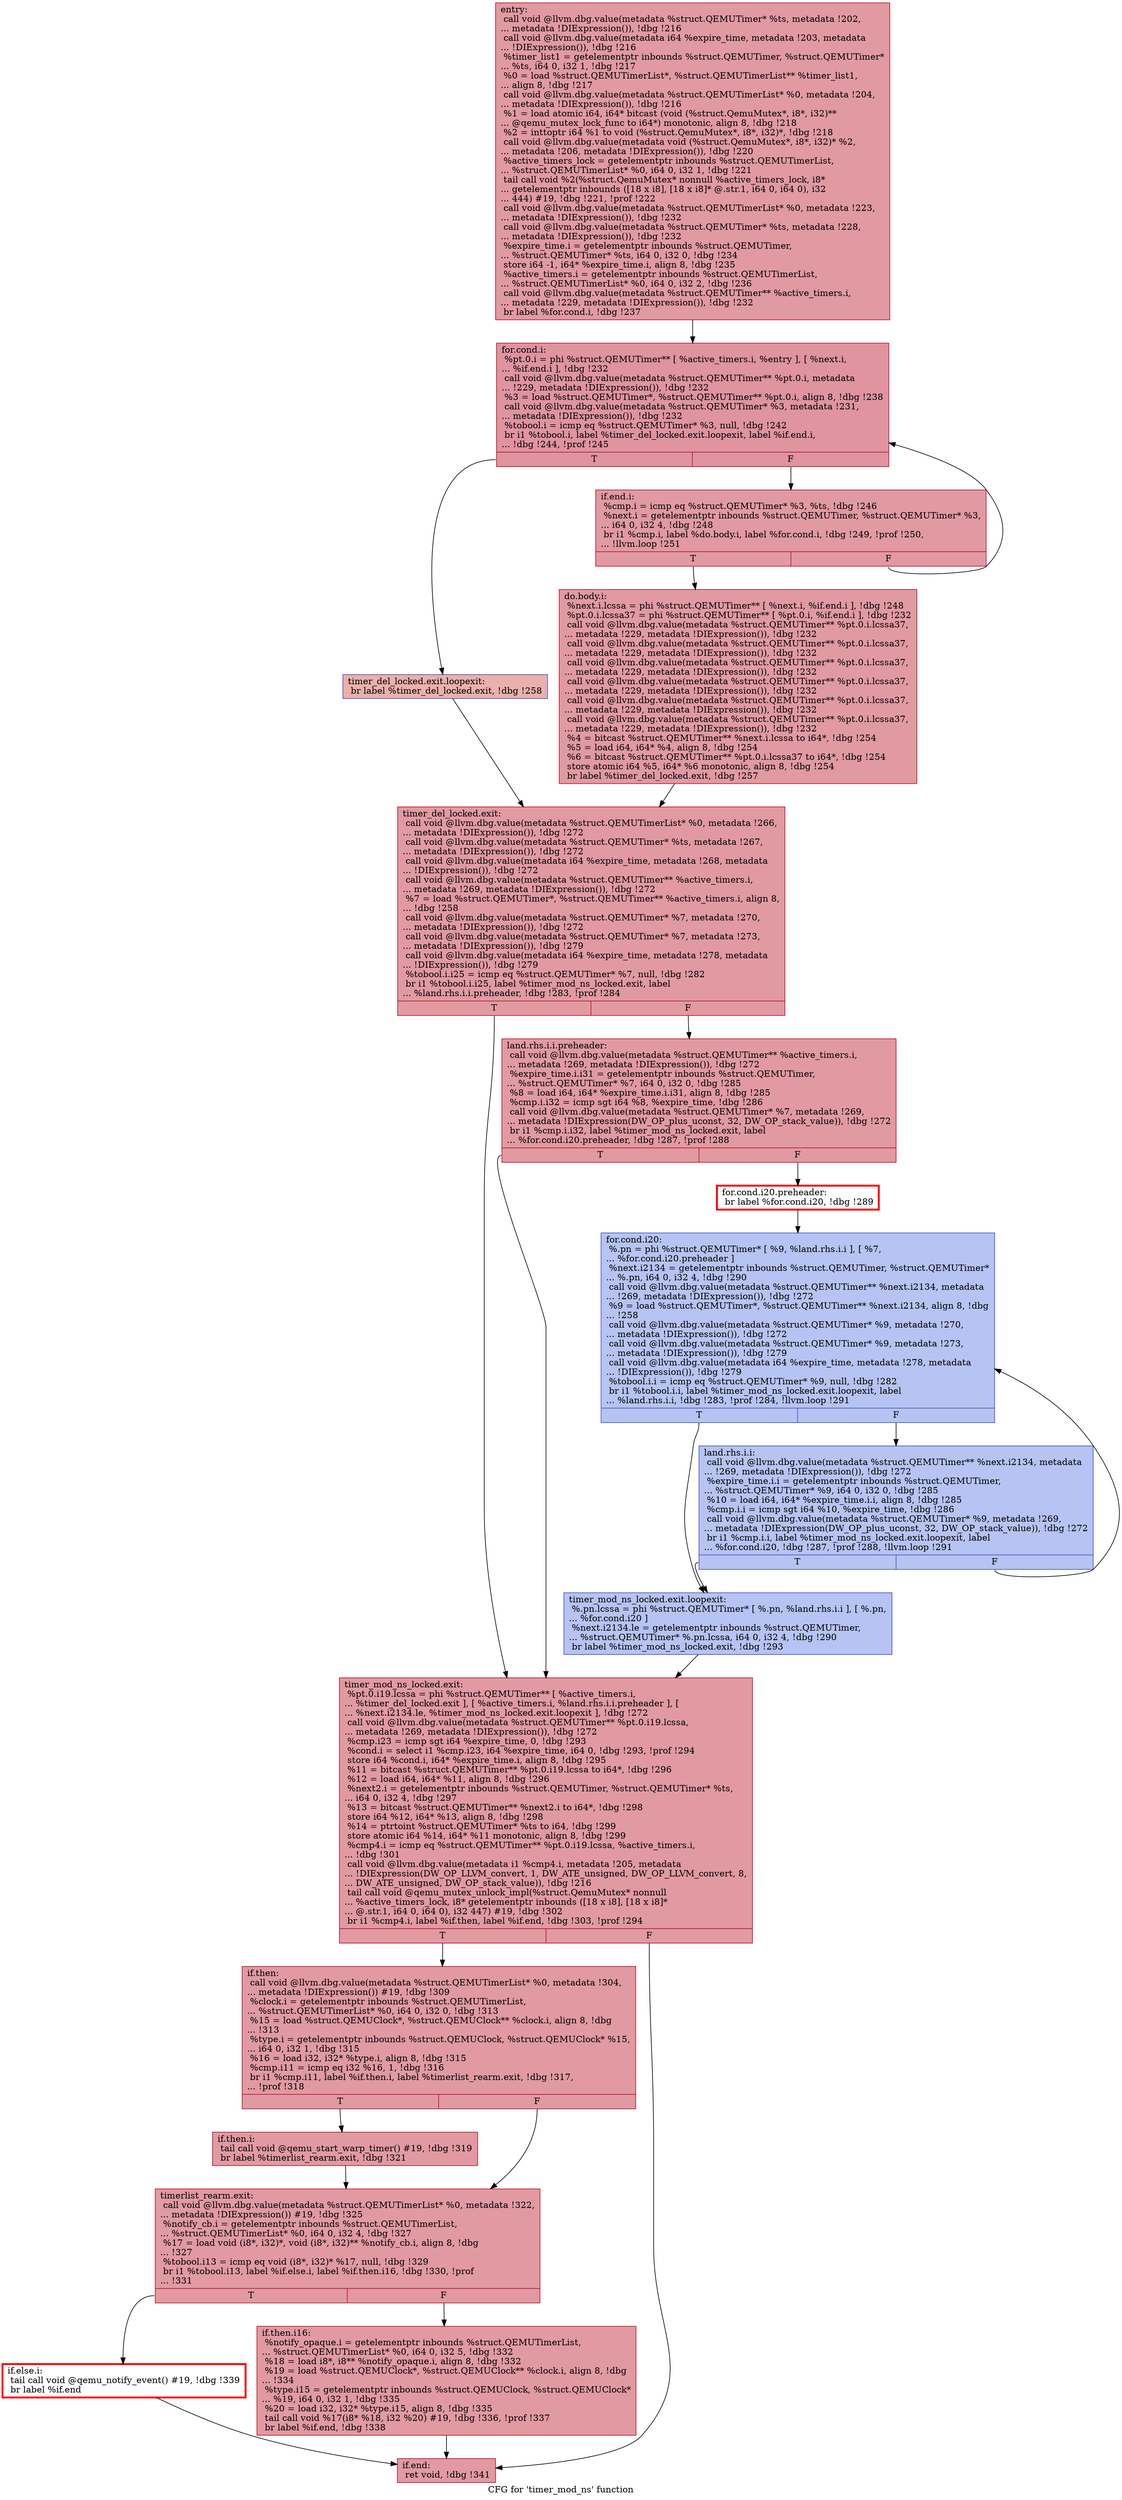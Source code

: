 digraph "CFG for 'timer_mod_ns' function" {
	label="CFG for 'timer_mod_ns' function";

	Node0x55757a7f88a0 [shape=record,color="#b70d28ff", style=filled, fillcolor="#bb1b2c70",label="{entry:\l  call void @llvm.dbg.value(metadata %struct.QEMUTimer* %ts, metadata !202,\l... metadata !DIExpression()), !dbg !216\l  call void @llvm.dbg.value(metadata i64 %expire_time, metadata !203, metadata\l... !DIExpression()), !dbg !216\l  %timer_list1 = getelementptr inbounds %struct.QEMUTimer, %struct.QEMUTimer*\l... %ts, i64 0, i32 1, !dbg !217\l  %0 = load %struct.QEMUTimerList*, %struct.QEMUTimerList** %timer_list1,\l... align 8, !dbg !217\l  call void @llvm.dbg.value(metadata %struct.QEMUTimerList* %0, metadata !204,\l... metadata !DIExpression()), !dbg !216\l  %1 = load atomic i64, i64* bitcast (void (%struct.QemuMutex*, i8*, i32)**\l... @qemu_mutex_lock_func to i64*) monotonic, align 8, !dbg !218\l  %2 = inttoptr i64 %1 to void (%struct.QemuMutex*, i8*, i32)*, !dbg !218\l  call void @llvm.dbg.value(metadata void (%struct.QemuMutex*, i8*, i32)* %2,\l... metadata !206, metadata !DIExpression()), !dbg !220\l  %active_timers_lock = getelementptr inbounds %struct.QEMUTimerList,\l... %struct.QEMUTimerList* %0, i64 0, i32 1, !dbg !221\l  tail call void %2(%struct.QemuMutex* nonnull %active_timers_lock, i8*\l... getelementptr inbounds ([18 x i8], [18 x i8]* @.str.1, i64 0, i64 0), i32\l... 444) #19, !dbg !221, !prof !222\l  call void @llvm.dbg.value(metadata %struct.QEMUTimerList* %0, metadata !223,\l... metadata !DIExpression()), !dbg !232\l  call void @llvm.dbg.value(metadata %struct.QEMUTimer* %ts, metadata !228,\l... metadata !DIExpression()), !dbg !232\l  %expire_time.i = getelementptr inbounds %struct.QEMUTimer,\l... %struct.QEMUTimer* %ts, i64 0, i32 0, !dbg !234\l  store i64 -1, i64* %expire_time.i, align 8, !dbg !235\l  %active_timers.i = getelementptr inbounds %struct.QEMUTimerList,\l... %struct.QEMUTimerList* %0, i64 0, i32 2, !dbg !236\l  call void @llvm.dbg.value(metadata %struct.QEMUTimer** %active_timers.i,\l... metadata !229, metadata !DIExpression()), !dbg !232\l  br label %for.cond.i, !dbg !237\l}"];
	Node0x55757a7f88a0 -> Node0x55757a7e6dd0;
	Node0x55757a7e6dd0 [shape=record,color="#b70d28ff", style=filled, fillcolor="#b70d2870",label="{for.cond.i:                                       \l  %pt.0.i = phi %struct.QEMUTimer** [ %active_timers.i, %entry ], [ %next.i,\l... %if.end.i ], !dbg !232\l  call void @llvm.dbg.value(metadata %struct.QEMUTimer** %pt.0.i, metadata\l... !229, metadata !DIExpression()), !dbg !232\l  %3 = load %struct.QEMUTimer*, %struct.QEMUTimer** %pt.0.i, align 8, !dbg !238\l  call void @llvm.dbg.value(metadata %struct.QEMUTimer* %3, metadata !231,\l... metadata !DIExpression()), !dbg !232\l  %tobool.i = icmp eq %struct.QEMUTimer* %3, null, !dbg !242\l  br i1 %tobool.i, label %timer_del_locked.exit.loopexit, label %if.end.i,\l... !dbg !244, !prof !245\l|{<s0>T|<s1>F}}"];
	Node0x55757a7e6dd0:s0 -> Node0x55757a6c25d0;
	Node0x55757a7e6dd0:s1 -> Node0x55757a7a0920;
	Node0x55757a7a0920 [shape=record,color="#b70d28ff", style=filled, fillcolor="#bb1b2c70",label="{if.end.i:                                         \l  %cmp.i = icmp eq %struct.QEMUTimer* %3, %ts, !dbg !246\l  %next.i = getelementptr inbounds %struct.QEMUTimer, %struct.QEMUTimer* %3,\l... i64 0, i32 4, !dbg !248\l  br i1 %cmp.i, label %do.body.i, label %for.cond.i, !dbg !249, !prof !250,\l... !llvm.loop !251\l|{<s0>T|<s1>F}}"];
	Node0x55757a7a0920:s0 -> Node0x55757a7895e0;
	Node0x55757a7a0920:s1 -> Node0x55757a7e6dd0;
	Node0x55757a7895e0 [shape=record,color="#b70d28ff", style=filled, fillcolor="#bb1b2c70",label="{do.body.i:                                        \l  %next.i.lcssa = phi %struct.QEMUTimer** [ %next.i, %if.end.i ], !dbg !248\l  %pt.0.i.lcssa37 = phi %struct.QEMUTimer** [ %pt.0.i, %if.end.i ], !dbg !232\l  call void @llvm.dbg.value(metadata %struct.QEMUTimer** %pt.0.i.lcssa37,\l... metadata !229, metadata !DIExpression()), !dbg !232\l  call void @llvm.dbg.value(metadata %struct.QEMUTimer** %pt.0.i.lcssa37,\l... metadata !229, metadata !DIExpression()), !dbg !232\l  call void @llvm.dbg.value(metadata %struct.QEMUTimer** %pt.0.i.lcssa37,\l... metadata !229, metadata !DIExpression()), !dbg !232\l  call void @llvm.dbg.value(metadata %struct.QEMUTimer** %pt.0.i.lcssa37,\l... metadata !229, metadata !DIExpression()), !dbg !232\l  call void @llvm.dbg.value(metadata %struct.QEMUTimer** %pt.0.i.lcssa37,\l... metadata !229, metadata !DIExpression()), !dbg !232\l  call void @llvm.dbg.value(metadata %struct.QEMUTimer** %pt.0.i.lcssa37,\l... metadata !229, metadata !DIExpression()), !dbg !232\l  %4 = bitcast %struct.QEMUTimer** %next.i.lcssa to i64*, !dbg !254\l  %5 = load i64, i64* %4, align 8, !dbg !254\l  %6 = bitcast %struct.QEMUTimer** %pt.0.i.lcssa37 to i64*, !dbg !254\l  store atomic i64 %5, i64* %6 monotonic, align 8, !dbg !254\l  br label %timer_del_locked.exit, !dbg !257\l}"];
	Node0x55757a7895e0 -> Node0x55757a847210;
	Node0x55757a6c25d0 [shape=record,color="#3d50c3ff", style=filled, fillcolor="#d24b4070",label="{timer_del_locked.exit.loopexit:                   \l  br label %timer_del_locked.exit, !dbg !258\l}"];
	Node0x55757a6c25d0 -> Node0x55757a847210;
	Node0x55757a847210 [shape=record,color="#b70d28ff", style=filled, fillcolor="#bb1b2c70",label="{timer_del_locked.exit:                            \l  call void @llvm.dbg.value(metadata %struct.QEMUTimerList* %0, metadata !266,\l... metadata !DIExpression()), !dbg !272\l  call void @llvm.dbg.value(metadata %struct.QEMUTimer* %ts, metadata !267,\l... metadata !DIExpression()), !dbg !272\l  call void @llvm.dbg.value(metadata i64 %expire_time, metadata !268, metadata\l... !DIExpression()), !dbg !272\l  call void @llvm.dbg.value(metadata %struct.QEMUTimer** %active_timers.i,\l... metadata !269, metadata !DIExpression()), !dbg !272\l  %7 = load %struct.QEMUTimer*, %struct.QEMUTimer** %active_timers.i, align 8,\l... !dbg !258\l  call void @llvm.dbg.value(metadata %struct.QEMUTimer* %7, metadata !270,\l... metadata !DIExpression()), !dbg !272\l  call void @llvm.dbg.value(metadata %struct.QEMUTimer* %7, metadata !273,\l... metadata !DIExpression()), !dbg !279\l  call void @llvm.dbg.value(metadata i64 %expire_time, metadata !278, metadata\l... !DIExpression()), !dbg !279\l  %tobool.i.i25 = icmp eq %struct.QEMUTimer* %7, null, !dbg !282\l  br i1 %tobool.i.i25, label %timer_mod_ns_locked.exit, label\l... %land.rhs.i.i.preheader, !dbg !283, !prof !284\l|{<s0>T|<s1>F}}"];
	Node0x55757a847210:s0 -> Node0x55757a86b320;
	Node0x55757a847210:s1 -> Node0x55757a7f3ea0;
	Node0x55757a7f3ea0 [shape=record,color="#b70d28ff", style=filled, fillcolor="#bb1b2c70",label="{land.rhs.i.i.preheader:                           \l  call void @llvm.dbg.value(metadata %struct.QEMUTimer** %active_timers.i,\l... metadata !269, metadata !DIExpression()), !dbg !272\l  %expire_time.i.i31 = getelementptr inbounds %struct.QEMUTimer,\l... %struct.QEMUTimer* %7, i64 0, i32 0, !dbg !285\l  %8 = load i64, i64* %expire_time.i.i31, align 8, !dbg !285\l  %cmp.i.i32 = icmp sgt i64 %8, %expire_time, !dbg !286\l  call void @llvm.dbg.value(metadata %struct.QEMUTimer* %7, metadata !269,\l... metadata !DIExpression(DW_OP_plus_uconst, 32, DW_OP_stack_value)), !dbg !272\l  br i1 %cmp.i.i32, label %timer_mod_ns_locked.exit, label\l... %for.cond.i20.preheader, !dbg !287, !prof !288\l|{<s0>T|<s1>F}}"];
	Node0x55757a7f3ea0:s0 -> Node0x55757a86b320;
	Node0x55757a7f3ea0:s1 -> Node0x55757a9759a0;
	Node0x55757a9759a0 [shape=record,penwidth=3.0, color="red",label="{for.cond.i20.preheader:                           \l  br label %for.cond.i20, !dbg !289\l}"];
	Node0x55757a9759a0 -> Node0x55757a7896e0;
	Node0x55757a7896e0 [shape=record,color="#3d50c3ff", style=filled, fillcolor="#5977e370",label="{for.cond.i20:                                     \l  %.pn = phi %struct.QEMUTimer* [ %9, %land.rhs.i.i ], [ %7,\l... %for.cond.i20.preheader ]\l  %next.i2134 = getelementptr inbounds %struct.QEMUTimer, %struct.QEMUTimer*\l... %.pn, i64 0, i32 4, !dbg !290\l  call void @llvm.dbg.value(metadata %struct.QEMUTimer** %next.i2134, metadata\l... !269, metadata !DIExpression()), !dbg !272\l  %9 = load %struct.QEMUTimer*, %struct.QEMUTimer** %next.i2134, align 8, !dbg\l... !258\l  call void @llvm.dbg.value(metadata %struct.QEMUTimer* %9, metadata !270,\l... metadata !DIExpression()), !dbg !272\l  call void @llvm.dbg.value(metadata %struct.QEMUTimer* %9, metadata !273,\l... metadata !DIExpression()), !dbg !279\l  call void @llvm.dbg.value(metadata i64 %expire_time, metadata !278, metadata\l... !DIExpression()), !dbg !279\l  %tobool.i.i = icmp eq %struct.QEMUTimer* %9, null, !dbg !282\l  br i1 %tobool.i.i, label %timer_mod_ns_locked.exit.loopexit, label\l... %land.rhs.i.i, !dbg !283, !prof !284, !llvm.loop !291\l|{<s0>T|<s1>F}}"];
	Node0x55757a7896e0:s0 -> Node0x55757a833a70;
	Node0x55757a7896e0:s1 -> Node0x55757a833990;
	Node0x55757a833990 [shape=record,color="#3d50c3ff", style=filled, fillcolor="#5977e370",label="{land.rhs.i.i:                                     \l  call void @llvm.dbg.value(metadata %struct.QEMUTimer** %next.i2134, metadata\l... !269, metadata !DIExpression()), !dbg !272\l  %expire_time.i.i = getelementptr inbounds %struct.QEMUTimer,\l... %struct.QEMUTimer* %9, i64 0, i32 0, !dbg !285\l  %10 = load i64, i64* %expire_time.i.i, align 8, !dbg !285\l  %cmp.i.i = icmp sgt i64 %10, %expire_time, !dbg !286\l  call void @llvm.dbg.value(metadata %struct.QEMUTimer* %9, metadata !269,\l... metadata !DIExpression(DW_OP_plus_uconst, 32, DW_OP_stack_value)), !dbg !272\l  br i1 %cmp.i.i, label %timer_mod_ns_locked.exit.loopexit, label\l... %for.cond.i20, !dbg !287, !prof !288, !llvm.loop !291\l|{<s0>T|<s1>F}}"];
	Node0x55757a833990:s0 -> Node0x55757a833a70;
	Node0x55757a833990:s1 -> Node0x55757a7896e0;
	Node0x55757a833a70 [shape=record,color="#3d50c3ff", style=filled, fillcolor="#5977e370",label="{timer_mod_ns_locked.exit.loopexit:                \l  %.pn.lcssa = phi %struct.QEMUTimer* [ %.pn, %land.rhs.i.i ], [ %.pn,\l... %for.cond.i20 ]\l  %next.i2134.le = getelementptr inbounds %struct.QEMUTimer,\l... %struct.QEMUTimer* %.pn.lcssa, i64 0, i32 4, !dbg !290\l  br label %timer_mod_ns_locked.exit, !dbg !293\l}"];
	Node0x55757a833a70 -> Node0x55757a86b320;
	Node0x55757a86b320 [shape=record,color="#b70d28ff", style=filled, fillcolor="#bb1b2c70",label="{timer_mod_ns_locked.exit:                         \l  %pt.0.i19.lcssa = phi %struct.QEMUTimer** [ %active_timers.i,\l... %timer_del_locked.exit ], [ %active_timers.i, %land.rhs.i.i.preheader ], [\l... %next.i2134.le, %timer_mod_ns_locked.exit.loopexit ], !dbg !272\l  call void @llvm.dbg.value(metadata %struct.QEMUTimer** %pt.0.i19.lcssa,\l... metadata !269, metadata !DIExpression()), !dbg !272\l  %cmp.i23 = icmp sgt i64 %expire_time, 0, !dbg !293\l  %cond.i = select i1 %cmp.i23, i64 %expire_time, i64 0, !dbg !293, !prof !294\l  store i64 %cond.i, i64* %expire_time.i, align 8, !dbg !295\l  %11 = bitcast %struct.QEMUTimer** %pt.0.i19.lcssa to i64*, !dbg !296\l  %12 = load i64, i64* %11, align 8, !dbg !296\l  %next2.i = getelementptr inbounds %struct.QEMUTimer, %struct.QEMUTimer* %ts,\l... i64 0, i32 4, !dbg !297\l  %13 = bitcast %struct.QEMUTimer** %next2.i to i64*, !dbg !298\l  store i64 %12, i64* %13, align 8, !dbg !298\l  %14 = ptrtoint %struct.QEMUTimer* %ts to i64, !dbg !299\l  store atomic i64 %14, i64* %11 monotonic, align 8, !dbg !299\l  %cmp4.i = icmp eq %struct.QEMUTimer** %pt.0.i19.lcssa, %active_timers.i,\l... !dbg !301\l  call void @llvm.dbg.value(metadata i1 %cmp4.i, metadata !205, metadata\l... !DIExpression(DW_OP_LLVM_convert, 1, DW_ATE_unsigned, DW_OP_LLVM_convert, 8,\l... DW_ATE_unsigned, DW_OP_stack_value)), !dbg !216\l  tail call void @qemu_mutex_unlock_impl(%struct.QemuMutex* nonnull\l... %active_timers_lock, i8* getelementptr inbounds ([18 x i8], [18 x i8]*\l... @.str.1, i64 0, i64 0), i32 447) #19, !dbg !302\l  br i1 %cmp4.i, label %if.then, label %if.end, !dbg !303, !prof !294\l|{<s0>T|<s1>F}}"];
	Node0x55757a86b320:s0 -> Node0x55757a7f8fe0;
	Node0x55757a86b320:s1 -> Node0x55757a805ad0;
	Node0x55757a7f8fe0 [shape=record,color="#b70d28ff", style=filled, fillcolor="#bb1b2c70",label="{if.then:                                          \l  call void @llvm.dbg.value(metadata %struct.QEMUTimerList* %0, metadata !304,\l... metadata !DIExpression()) #19, !dbg !309\l  %clock.i = getelementptr inbounds %struct.QEMUTimerList,\l... %struct.QEMUTimerList* %0, i64 0, i32 0, !dbg !313\l  %15 = load %struct.QEMUClock*, %struct.QEMUClock** %clock.i, align 8, !dbg\l... !313\l  %type.i = getelementptr inbounds %struct.QEMUClock, %struct.QEMUClock* %15,\l... i64 0, i32 1, !dbg !315\l  %16 = load i32, i32* %type.i, align 8, !dbg !315\l  %cmp.i11 = icmp eq i32 %16, 1, !dbg !316\l  br i1 %cmp.i11, label %if.then.i, label %timerlist_rearm.exit, !dbg !317,\l... !prof !318\l|{<s0>T|<s1>F}}"];
	Node0x55757a7f8fe0:s0 -> Node0x55757a95fbd0;
	Node0x55757a7f8fe0:s1 -> Node0x55757a83eb20;
	Node0x55757a95fbd0 [shape=record,color="#b70d28ff", style=filled, fillcolor="#bb1b2c70",label="{if.then.i:                                        \l  tail call void @qemu_start_warp_timer() #19, !dbg !319\l  br label %timerlist_rearm.exit, !dbg !321\l}"];
	Node0x55757a95fbd0 -> Node0x55757a83eb20;
	Node0x55757a83eb20 [shape=record,color="#b70d28ff", style=filled, fillcolor="#bb1b2c70",label="{timerlist_rearm.exit:                             \l  call void @llvm.dbg.value(metadata %struct.QEMUTimerList* %0, metadata !322,\l... metadata !DIExpression()) #19, !dbg !325\l  %notify_cb.i = getelementptr inbounds %struct.QEMUTimerList,\l... %struct.QEMUTimerList* %0, i64 0, i32 4, !dbg !327\l  %17 = load void (i8*, i32)*, void (i8*, i32)** %notify_cb.i, align 8, !dbg\l... !327\l  %tobool.i13 = icmp eq void (i8*, i32)* %17, null, !dbg !329\l  br i1 %tobool.i13, label %if.else.i, label %if.then.i16, !dbg !330, !prof\l... !331\l|{<s0>T|<s1>F}}"];
	Node0x55757a83eb20:s0 -> Node0x55757a960020;
	Node0x55757a83eb20:s1 -> Node0x55757a789660;
	Node0x55757a789660 [shape=record,color="#b70d28ff", style=filled, fillcolor="#bb1b2c70",label="{if.then.i16:                                      \l  %notify_opaque.i = getelementptr inbounds %struct.QEMUTimerList,\l... %struct.QEMUTimerList* %0, i64 0, i32 5, !dbg !332\l  %18 = load i8*, i8** %notify_opaque.i, align 8, !dbg !332\l  %19 = load %struct.QEMUClock*, %struct.QEMUClock** %clock.i, align 8, !dbg\l... !334\l  %type.i15 = getelementptr inbounds %struct.QEMUClock, %struct.QEMUClock*\l... %19, i64 0, i32 1, !dbg !335\l  %20 = load i32, i32* %type.i15, align 8, !dbg !335\l  tail call void %17(i8* %18, i32 %20) #19, !dbg !336, !prof !337\l  br label %if.end, !dbg !338\l}"];
	Node0x55757a789660 -> Node0x55757a805ad0;
	Node0x55757a960020 [shape=record,penwidth=3.0, color="red",label="{if.else.i:                                        \l  tail call void @qemu_notify_event() #19, !dbg !339\l  br label %if.end\l}"];
	Node0x55757a960020 -> Node0x55757a805ad0;
	Node0x55757a805ad0 [shape=record,color="#b70d28ff", style=filled, fillcolor="#bb1b2c70",label="{if.end:                                           \l  ret void, !dbg !341\l}"];
}
